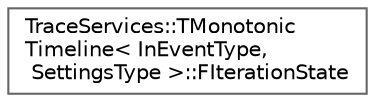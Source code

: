 digraph "Graphical Class Hierarchy"
{
 // INTERACTIVE_SVG=YES
 // LATEX_PDF_SIZE
  bgcolor="transparent";
  edge [fontname=Helvetica,fontsize=10,labelfontname=Helvetica,labelfontsize=10];
  node [fontname=Helvetica,fontsize=10,shape=box,height=0.2,width=0.4];
  rankdir="LR";
  Node0 [id="Node000000",label="TraceServices::TMonotonic\lTimeline\< InEventType,\l SettingsType \>::FIterationState",height=0.2,width=0.4,color="grey40", fillcolor="white", style="filled",URL="$d5/d68/structTraceServices_1_1TMonotonicTimeline_1_1FIterationState.html",tooltip=" "];
}
